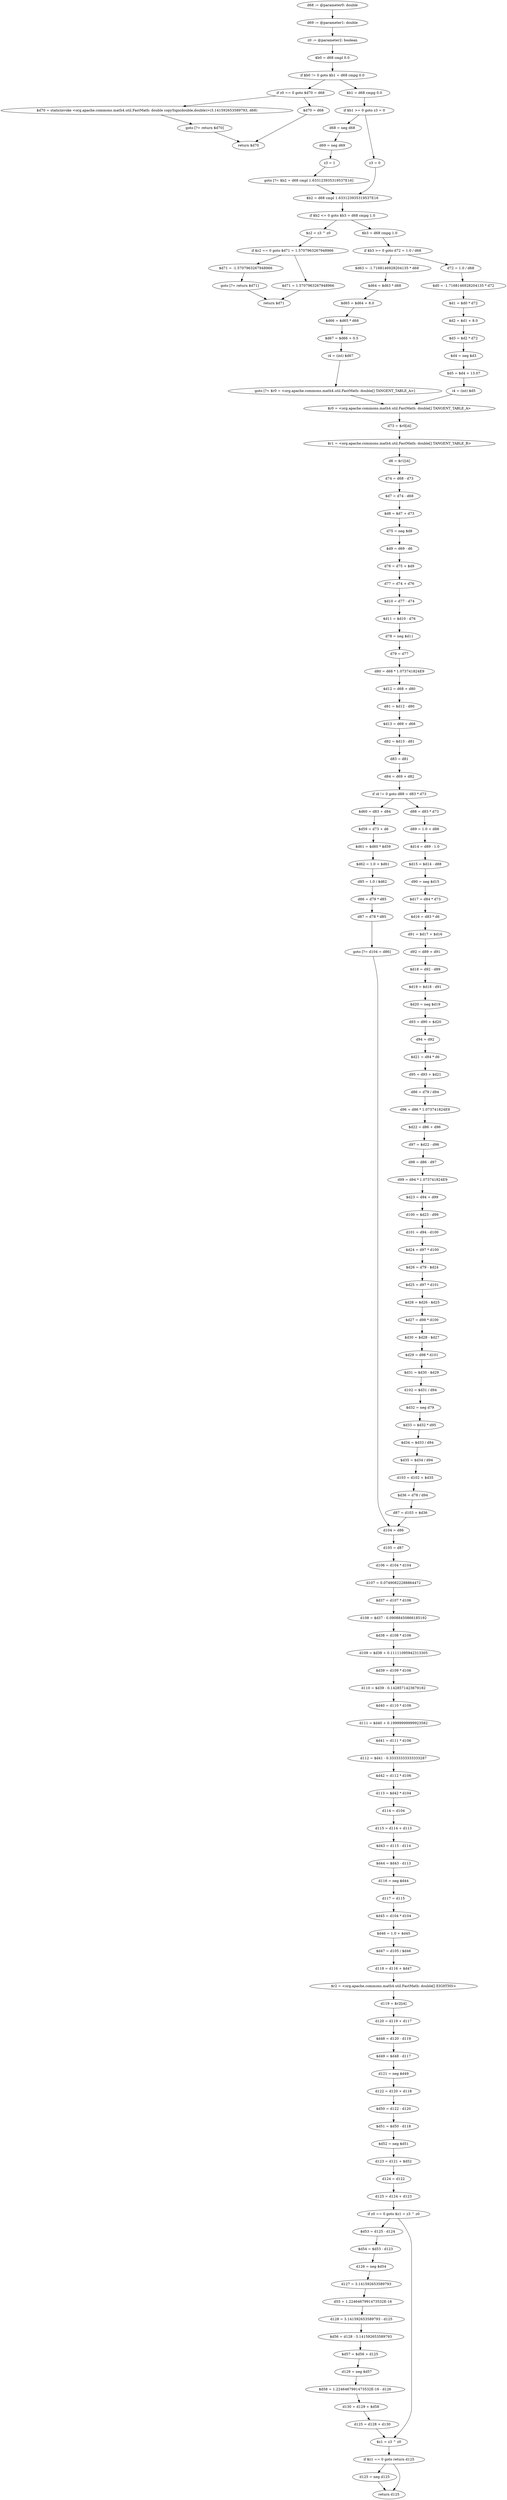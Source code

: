 digraph "unitGraph" {
    "d68 := @parameter0: double"
    "d69 := @parameter1: double"
    "z0 := @parameter2: boolean"
    "$b0 = d68 cmpl 0.0"
    "if $b0 != 0 goto $b1 = d68 cmpg 0.0"
    "if z0 == 0 goto $d70 = d68"
    "$d70 = staticinvoke <org.apache.commons.math4.util.FastMath: double copySign(double,double)>(3.141592653589793, d68)"
    "goto [?= return $d70]"
    "$d70 = d68"
    "return $d70"
    "$b1 = d68 cmpg 0.0"
    "if $b1 >= 0 goto z3 = 0"
    "d68 = neg d68"
    "d69 = neg d69"
    "z3 = 1"
    "goto [?= $b2 = d68 cmpl 1.633123935319537E16]"
    "z3 = 0"
    "$b2 = d68 cmpl 1.633123935319537E16"
    "if $b2 <= 0 goto $b3 = d68 cmpg 1.0"
    "$z2 = z3 ^ z0"
    "if $z2 == 0 goto $d71 = 1.5707963267948966"
    "$d71 = -1.5707963267948966"
    "goto [?= return $d71]"
    "$d71 = 1.5707963267948966"
    "return $d71"
    "$b3 = d68 cmpg 1.0"
    "if $b3 >= 0 goto d72 = 1.0 / d68"
    "$d63 = -1.7168146928204135 * d68"
    "$d64 = $d63 * d68"
    "$d65 = $d64 + 8.0"
    "$d66 = $d65 * d68"
    "$d67 = $d66 + 0.5"
    "i4 = (int) $d67"
    "goto [?= $r0 = <org.apache.commons.math4.util.FastMath: double[] TANGENT_TABLE_A>]"
    "d72 = 1.0 / d68"
    "$d0 = -1.7168146928204135 * d72"
    "$d1 = $d0 * d72"
    "$d2 = $d1 + 8.0"
    "$d3 = $d2 * d72"
    "$d4 = neg $d3"
    "$d5 = $d4 + 13.07"
    "i4 = (int) $d5"
    "$r0 = <org.apache.commons.math4.util.FastMath: double[] TANGENT_TABLE_A>"
    "d73 = $r0[i4]"
    "$r1 = <org.apache.commons.math4.util.FastMath: double[] TANGENT_TABLE_B>"
    "d6 = $r1[i4]"
    "d74 = d68 - d73"
    "$d7 = d74 - d68"
    "$d8 = $d7 + d73"
    "d75 = neg $d8"
    "$d9 = d69 - d6"
    "d76 = d75 + $d9"
    "d77 = d74 + d76"
    "$d10 = d77 - d74"
    "$d11 = $d10 - d76"
    "d78 = neg $d11"
    "d79 = d77"
    "d80 = d68 * 1.073741824E9"
    "$d12 = d68 + d80"
    "d81 = $d12 - d80"
    "$d13 = d69 + d68"
    "d82 = $d13 - d81"
    "d83 = d81"
    "d84 = d69 + d82"
    "if i4 != 0 goto d88 = d83 * d73"
    "$d60 = d83 + d84"
    "$d59 = d73 + d6"
    "$d61 = $d60 * $d59"
    "$d62 = 1.0 + $d61"
    "d85 = 1.0 / $d62"
    "d86 = d79 * d85"
    "d87 = d78 * d85"
    "goto [?= d104 = d86]"
    "d88 = d83 * d73"
    "d89 = 1.0 + d88"
    "$d14 = d89 - 1.0"
    "$d15 = $d14 - d88"
    "d90 = neg $d15"
    "$d17 = d84 * d73"
    "$d16 = d83 * d6"
    "d91 = $d17 + $d16"
    "d92 = d89 + d91"
    "$d18 = d92 - d89"
    "$d19 = $d18 - d91"
    "$d20 = neg $d19"
    "d93 = d90 + $d20"
    "d94 = d92"
    "$d21 = d84 * d6"
    "d95 = d93 + $d21"
    "d86 = d79 / d94"
    "d96 = d86 * 1.073741824E9"
    "$d22 = d86 + d96"
    "d97 = $d22 - d96"
    "d98 = d86 - d97"
    "d99 = d94 * 1.073741824E9"
    "$d23 = d94 + d99"
    "d100 = $d23 - d99"
    "d101 = d94 - d100"
    "$d24 = d97 * d100"
    "$d26 = d79 - $d24"
    "$d25 = d97 * d101"
    "$d28 = $d26 - $d25"
    "$d27 = d98 * d100"
    "$d30 = $d28 - $d27"
    "$d29 = d98 * d101"
    "$d31 = $d30 - $d29"
    "d102 = $d31 / d94"
    "$d32 = neg d79"
    "$d33 = $d32 * d95"
    "$d34 = $d33 / d94"
    "$d35 = $d34 / d94"
    "d103 = d102 + $d35"
    "$d36 = d78 / d94"
    "d87 = d103 + $d36"
    "d104 = d86"
    "d105 = d87"
    "d106 = d104 * d104"
    "d107 = 0.07490822288864472"
    "$d37 = d107 * d106"
    "d108 = $d37 - 0.09088450866185192"
    "$d38 = d108 * d106"
    "d109 = $d38 + 0.11111095942313305"
    "$d39 = d109 * d106"
    "d110 = $d39 - 0.1428571423679182"
    "$d40 = d110 * d106"
    "d111 = $d40 + 0.19999999999923582"
    "$d41 = d111 * d106"
    "d112 = $d41 - 0.33333333333333287"
    "$d42 = d112 * d106"
    "d113 = $d42 * d104"
    "d114 = d104"
    "d115 = d114 + d113"
    "$d43 = d115 - d114"
    "$d44 = $d43 - d113"
    "d116 = neg $d44"
    "d117 = d115"
    "$d45 = d104 * d104"
    "$d46 = 1.0 + $d45"
    "$d47 = d105 / $d46"
    "d118 = d116 + $d47"
    "$r2 = <org.apache.commons.math4.util.FastMath: double[] EIGHTHS>"
    "d119 = $r2[i4]"
    "d120 = d119 + d117"
    "$d48 = d120 - d119"
    "$d49 = $d48 - d117"
    "d121 = neg $d49"
    "d122 = d120 + d118"
    "$d50 = d122 - d120"
    "$d51 = $d50 - d118"
    "$d52 = neg $d51"
    "d123 = d121 + $d52"
    "d124 = d122"
    "d125 = d124 + d123"
    "if z0 == 0 goto $z1 = z3 ^ z0"
    "$d53 = d125 - d124"
    "$d54 = $d53 - d123"
    "d126 = neg $d54"
    "d127 = 3.141592653589793"
    "d55 = 1.2246467991473532E-16"
    "d128 = 3.141592653589793 - d125"
    "$d56 = d128 - 3.141592653589793"
    "$d57 = $d56 + d125"
    "d129 = neg $d57"
    "$d58 = 1.2246467991473532E-16 - d126"
    "d130 = d129 + $d58"
    "d125 = d128 + d130"
    "$z1 = z3 ^ z0"
    "if $z1 == 0 goto return d125"
    "d125 = neg d125"
    "return d125"
    "d68 := @parameter0: double"->"d69 := @parameter1: double";
    "d69 := @parameter1: double"->"z0 := @parameter2: boolean";
    "z0 := @parameter2: boolean"->"$b0 = d68 cmpl 0.0";
    "$b0 = d68 cmpl 0.0"->"if $b0 != 0 goto $b1 = d68 cmpg 0.0";
    "if $b0 != 0 goto $b1 = d68 cmpg 0.0"->"if z0 == 0 goto $d70 = d68";
    "if $b0 != 0 goto $b1 = d68 cmpg 0.0"->"$b1 = d68 cmpg 0.0";
    "if z0 == 0 goto $d70 = d68"->"$d70 = staticinvoke <org.apache.commons.math4.util.FastMath: double copySign(double,double)>(3.141592653589793, d68)";
    "if z0 == 0 goto $d70 = d68"->"$d70 = d68";
    "$d70 = staticinvoke <org.apache.commons.math4.util.FastMath: double copySign(double,double)>(3.141592653589793, d68)"->"goto [?= return $d70]";
    "goto [?= return $d70]"->"return $d70";
    "$d70 = d68"->"return $d70";
    "$b1 = d68 cmpg 0.0"->"if $b1 >= 0 goto z3 = 0";
    "if $b1 >= 0 goto z3 = 0"->"d68 = neg d68";
    "if $b1 >= 0 goto z3 = 0"->"z3 = 0";
    "d68 = neg d68"->"d69 = neg d69";
    "d69 = neg d69"->"z3 = 1";
    "z3 = 1"->"goto [?= $b2 = d68 cmpl 1.633123935319537E16]";
    "goto [?= $b2 = d68 cmpl 1.633123935319537E16]"->"$b2 = d68 cmpl 1.633123935319537E16";
    "z3 = 0"->"$b2 = d68 cmpl 1.633123935319537E16";
    "$b2 = d68 cmpl 1.633123935319537E16"->"if $b2 <= 0 goto $b3 = d68 cmpg 1.0";
    "if $b2 <= 0 goto $b3 = d68 cmpg 1.0"->"$z2 = z3 ^ z0";
    "if $b2 <= 0 goto $b3 = d68 cmpg 1.0"->"$b3 = d68 cmpg 1.0";
    "$z2 = z3 ^ z0"->"if $z2 == 0 goto $d71 = 1.5707963267948966";
    "if $z2 == 0 goto $d71 = 1.5707963267948966"->"$d71 = -1.5707963267948966";
    "if $z2 == 0 goto $d71 = 1.5707963267948966"->"$d71 = 1.5707963267948966";
    "$d71 = -1.5707963267948966"->"goto [?= return $d71]";
    "goto [?= return $d71]"->"return $d71";
    "$d71 = 1.5707963267948966"->"return $d71";
    "$b3 = d68 cmpg 1.0"->"if $b3 >= 0 goto d72 = 1.0 / d68";
    "if $b3 >= 0 goto d72 = 1.0 / d68"->"$d63 = -1.7168146928204135 * d68";
    "if $b3 >= 0 goto d72 = 1.0 / d68"->"d72 = 1.0 / d68";
    "$d63 = -1.7168146928204135 * d68"->"$d64 = $d63 * d68";
    "$d64 = $d63 * d68"->"$d65 = $d64 + 8.0";
    "$d65 = $d64 + 8.0"->"$d66 = $d65 * d68";
    "$d66 = $d65 * d68"->"$d67 = $d66 + 0.5";
    "$d67 = $d66 + 0.5"->"i4 = (int) $d67";
    "i4 = (int) $d67"->"goto [?= $r0 = <org.apache.commons.math4.util.FastMath: double[] TANGENT_TABLE_A>]";
    "goto [?= $r0 = <org.apache.commons.math4.util.FastMath: double[] TANGENT_TABLE_A>]"->"$r0 = <org.apache.commons.math4.util.FastMath: double[] TANGENT_TABLE_A>";
    "d72 = 1.0 / d68"->"$d0 = -1.7168146928204135 * d72";
    "$d0 = -1.7168146928204135 * d72"->"$d1 = $d0 * d72";
    "$d1 = $d0 * d72"->"$d2 = $d1 + 8.0";
    "$d2 = $d1 + 8.0"->"$d3 = $d2 * d72";
    "$d3 = $d2 * d72"->"$d4 = neg $d3";
    "$d4 = neg $d3"->"$d5 = $d4 + 13.07";
    "$d5 = $d4 + 13.07"->"i4 = (int) $d5";
    "i4 = (int) $d5"->"$r0 = <org.apache.commons.math4.util.FastMath: double[] TANGENT_TABLE_A>";
    "$r0 = <org.apache.commons.math4.util.FastMath: double[] TANGENT_TABLE_A>"->"d73 = $r0[i4]";
    "d73 = $r0[i4]"->"$r1 = <org.apache.commons.math4.util.FastMath: double[] TANGENT_TABLE_B>";
    "$r1 = <org.apache.commons.math4.util.FastMath: double[] TANGENT_TABLE_B>"->"d6 = $r1[i4]";
    "d6 = $r1[i4]"->"d74 = d68 - d73";
    "d74 = d68 - d73"->"$d7 = d74 - d68";
    "$d7 = d74 - d68"->"$d8 = $d7 + d73";
    "$d8 = $d7 + d73"->"d75 = neg $d8";
    "d75 = neg $d8"->"$d9 = d69 - d6";
    "$d9 = d69 - d6"->"d76 = d75 + $d9";
    "d76 = d75 + $d9"->"d77 = d74 + d76";
    "d77 = d74 + d76"->"$d10 = d77 - d74";
    "$d10 = d77 - d74"->"$d11 = $d10 - d76";
    "$d11 = $d10 - d76"->"d78 = neg $d11";
    "d78 = neg $d11"->"d79 = d77";
    "d79 = d77"->"d80 = d68 * 1.073741824E9";
    "d80 = d68 * 1.073741824E9"->"$d12 = d68 + d80";
    "$d12 = d68 + d80"->"d81 = $d12 - d80";
    "d81 = $d12 - d80"->"$d13 = d69 + d68";
    "$d13 = d69 + d68"->"d82 = $d13 - d81";
    "d82 = $d13 - d81"->"d83 = d81";
    "d83 = d81"->"d84 = d69 + d82";
    "d84 = d69 + d82"->"if i4 != 0 goto d88 = d83 * d73";
    "if i4 != 0 goto d88 = d83 * d73"->"$d60 = d83 + d84";
    "if i4 != 0 goto d88 = d83 * d73"->"d88 = d83 * d73";
    "$d60 = d83 + d84"->"$d59 = d73 + d6";
    "$d59 = d73 + d6"->"$d61 = $d60 * $d59";
    "$d61 = $d60 * $d59"->"$d62 = 1.0 + $d61";
    "$d62 = 1.0 + $d61"->"d85 = 1.0 / $d62";
    "d85 = 1.0 / $d62"->"d86 = d79 * d85";
    "d86 = d79 * d85"->"d87 = d78 * d85";
    "d87 = d78 * d85"->"goto [?= d104 = d86]";
    "goto [?= d104 = d86]"->"d104 = d86";
    "d88 = d83 * d73"->"d89 = 1.0 + d88";
    "d89 = 1.0 + d88"->"$d14 = d89 - 1.0";
    "$d14 = d89 - 1.0"->"$d15 = $d14 - d88";
    "$d15 = $d14 - d88"->"d90 = neg $d15";
    "d90 = neg $d15"->"$d17 = d84 * d73";
    "$d17 = d84 * d73"->"$d16 = d83 * d6";
    "$d16 = d83 * d6"->"d91 = $d17 + $d16";
    "d91 = $d17 + $d16"->"d92 = d89 + d91";
    "d92 = d89 + d91"->"$d18 = d92 - d89";
    "$d18 = d92 - d89"->"$d19 = $d18 - d91";
    "$d19 = $d18 - d91"->"$d20 = neg $d19";
    "$d20 = neg $d19"->"d93 = d90 + $d20";
    "d93 = d90 + $d20"->"d94 = d92";
    "d94 = d92"->"$d21 = d84 * d6";
    "$d21 = d84 * d6"->"d95 = d93 + $d21";
    "d95 = d93 + $d21"->"d86 = d79 / d94";
    "d86 = d79 / d94"->"d96 = d86 * 1.073741824E9";
    "d96 = d86 * 1.073741824E9"->"$d22 = d86 + d96";
    "$d22 = d86 + d96"->"d97 = $d22 - d96";
    "d97 = $d22 - d96"->"d98 = d86 - d97";
    "d98 = d86 - d97"->"d99 = d94 * 1.073741824E9";
    "d99 = d94 * 1.073741824E9"->"$d23 = d94 + d99";
    "$d23 = d94 + d99"->"d100 = $d23 - d99";
    "d100 = $d23 - d99"->"d101 = d94 - d100";
    "d101 = d94 - d100"->"$d24 = d97 * d100";
    "$d24 = d97 * d100"->"$d26 = d79 - $d24";
    "$d26 = d79 - $d24"->"$d25 = d97 * d101";
    "$d25 = d97 * d101"->"$d28 = $d26 - $d25";
    "$d28 = $d26 - $d25"->"$d27 = d98 * d100";
    "$d27 = d98 * d100"->"$d30 = $d28 - $d27";
    "$d30 = $d28 - $d27"->"$d29 = d98 * d101";
    "$d29 = d98 * d101"->"$d31 = $d30 - $d29";
    "$d31 = $d30 - $d29"->"d102 = $d31 / d94";
    "d102 = $d31 / d94"->"$d32 = neg d79";
    "$d32 = neg d79"->"$d33 = $d32 * d95";
    "$d33 = $d32 * d95"->"$d34 = $d33 / d94";
    "$d34 = $d33 / d94"->"$d35 = $d34 / d94";
    "$d35 = $d34 / d94"->"d103 = d102 + $d35";
    "d103 = d102 + $d35"->"$d36 = d78 / d94";
    "$d36 = d78 / d94"->"d87 = d103 + $d36";
    "d87 = d103 + $d36"->"d104 = d86";
    "d104 = d86"->"d105 = d87";
    "d105 = d87"->"d106 = d104 * d104";
    "d106 = d104 * d104"->"d107 = 0.07490822288864472";
    "d107 = 0.07490822288864472"->"$d37 = d107 * d106";
    "$d37 = d107 * d106"->"d108 = $d37 - 0.09088450866185192";
    "d108 = $d37 - 0.09088450866185192"->"$d38 = d108 * d106";
    "$d38 = d108 * d106"->"d109 = $d38 + 0.11111095942313305";
    "d109 = $d38 + 0.11111095942313305"->"$d39 = d109 * d106";
    "$d39 = d109 * d106"->"d110 = $d39 - 0.1428571423679182";
    "d110 = $d39 - 0.1428571423679182"->"$d40 = d110 * d106";
    "$d40 = d110 * d106"->"d111 = $d40 + 0.19999999999923582";
    "d111 = $d40 + 0.19999999999923582"->"$d41 = d111 * d106";
    "$d41 = d111 * d106"->"d112 = $d41 - 0.33333333333333287";
    "d112 = $d41 - 0.33333333333333287"->"$d42 = d112 * d106";
    "$d42 = d112 * d106"->"d113 = $d42 * d104";
    "d113 = $d42 * d104"->"d114 = d104";
    "d114 = d104"->"d115 = d114 + d113";
    "d115 = d114 + d113"->"$d43 = d115 - d114";
    "$d43 = d115 - d114"->"$d44 = $d43 - d113";
    "$d44 = $d43 - d113"->"d116 = neg $d44";
    "d116 = neg $d44"->"d117 = d115";
    "d117 = d115"->"$d45 = d104 * d104";
    "$d45 = d104 * d104"->"$d46 = 1.0 + $d45";
    "$d46 = 1.0 + $d45"->"$d47 = d105 / $d46";
    "$d47 = d105 / $d46"->"d118 = d116 + $d47";
    "d118 = d116 + $d47"->"$r2 = <org.apache.commons.math4.util.FastMath: double[] EIGHTHS>";
    "$r2 = <org.apache.commons.math4.util.FastMath: double[] EIGHTHS>"->"d119 = $r2[i4]";
    "d119 = $r2[i4]"->"d120 = d119 + d117";
    "d120 = d119 + d117"->"$d48 = d120 - d119";
    "$d48 = d120 - d119"->"$d49 = $d48 - d117";
    "$d49 = $d48 - d117"->"d121 = neg $d49";
    "d121 = neg $d49"->"d122 = d120 + d118";
    "d122 = d120 + d118"->"$d50 = d122 - d120";
    "$d50 = d122 - d120"->"$d51 = $d50 - d118";
    "$d51 = $d50 - d118"->"$d52 = neg $d51";
    "$d52 = neg $d51"->"d123 = d121 + $d52";
    "d123 = d121 + $d52"->"d124 = d122";
    "d124 = d122"->"d125 = d124 + d123";
    "d125 = d124 + d123"->"if z0 == 0 goto $z1 = z3 ^ z0";
    "if z0 == 0 goto $z1 = z3 ^ z0"->"$d53 = d125 - d124";
    "if z0 == 0 goto $z1 = z3 ^ z0"->"$z1 = z3 ^ z0";
    "$d53 = d125 - d124"->"$d54 = $d53 - d123";
    "$d54 = $d53 - d123"->"d126 = neg $d54";
    "d126 = neg $d54"->"d127 = 3.141592653589793";
    "d127 = 3.141592653589793"->"d55 = 1.2246467991473532E-16";
    "d55 = 1.2246467991473532E-16"->"d128 = 3.141592653589793 - d125";
    "d128 = 3.141592653589793 - d125"->"$d56 = d128 - 3.141592653589793";
    "$d56 = d128 - 3.141592653589793"->"$d57 = $d56 + d125";
    "$d57 = $d56 + d125"->"d129 = neg $d57";
    "d129 = neg $d57"->"$d58 = 1.2246467991473532E-16 - d126";
    "$d58 = 1.2246467991473532E-16 - d126"->"d130 = d129 + $d58";
    "d130 = d129 + $d58"->"d125 = d128 + d130";
    "d125 = d128 + d130"->"$z1 = z3 ^ z0";
    "$z1 = z3 ^ z0"->"if $z1 == 0 goto return d125";
    "if $z1 == 0 goto return d125"->"d125 = neg d125";
    "if $z1 == 0 goto return d125"->"return d125";
    "d125 = neg d125"->"return d125";
}
